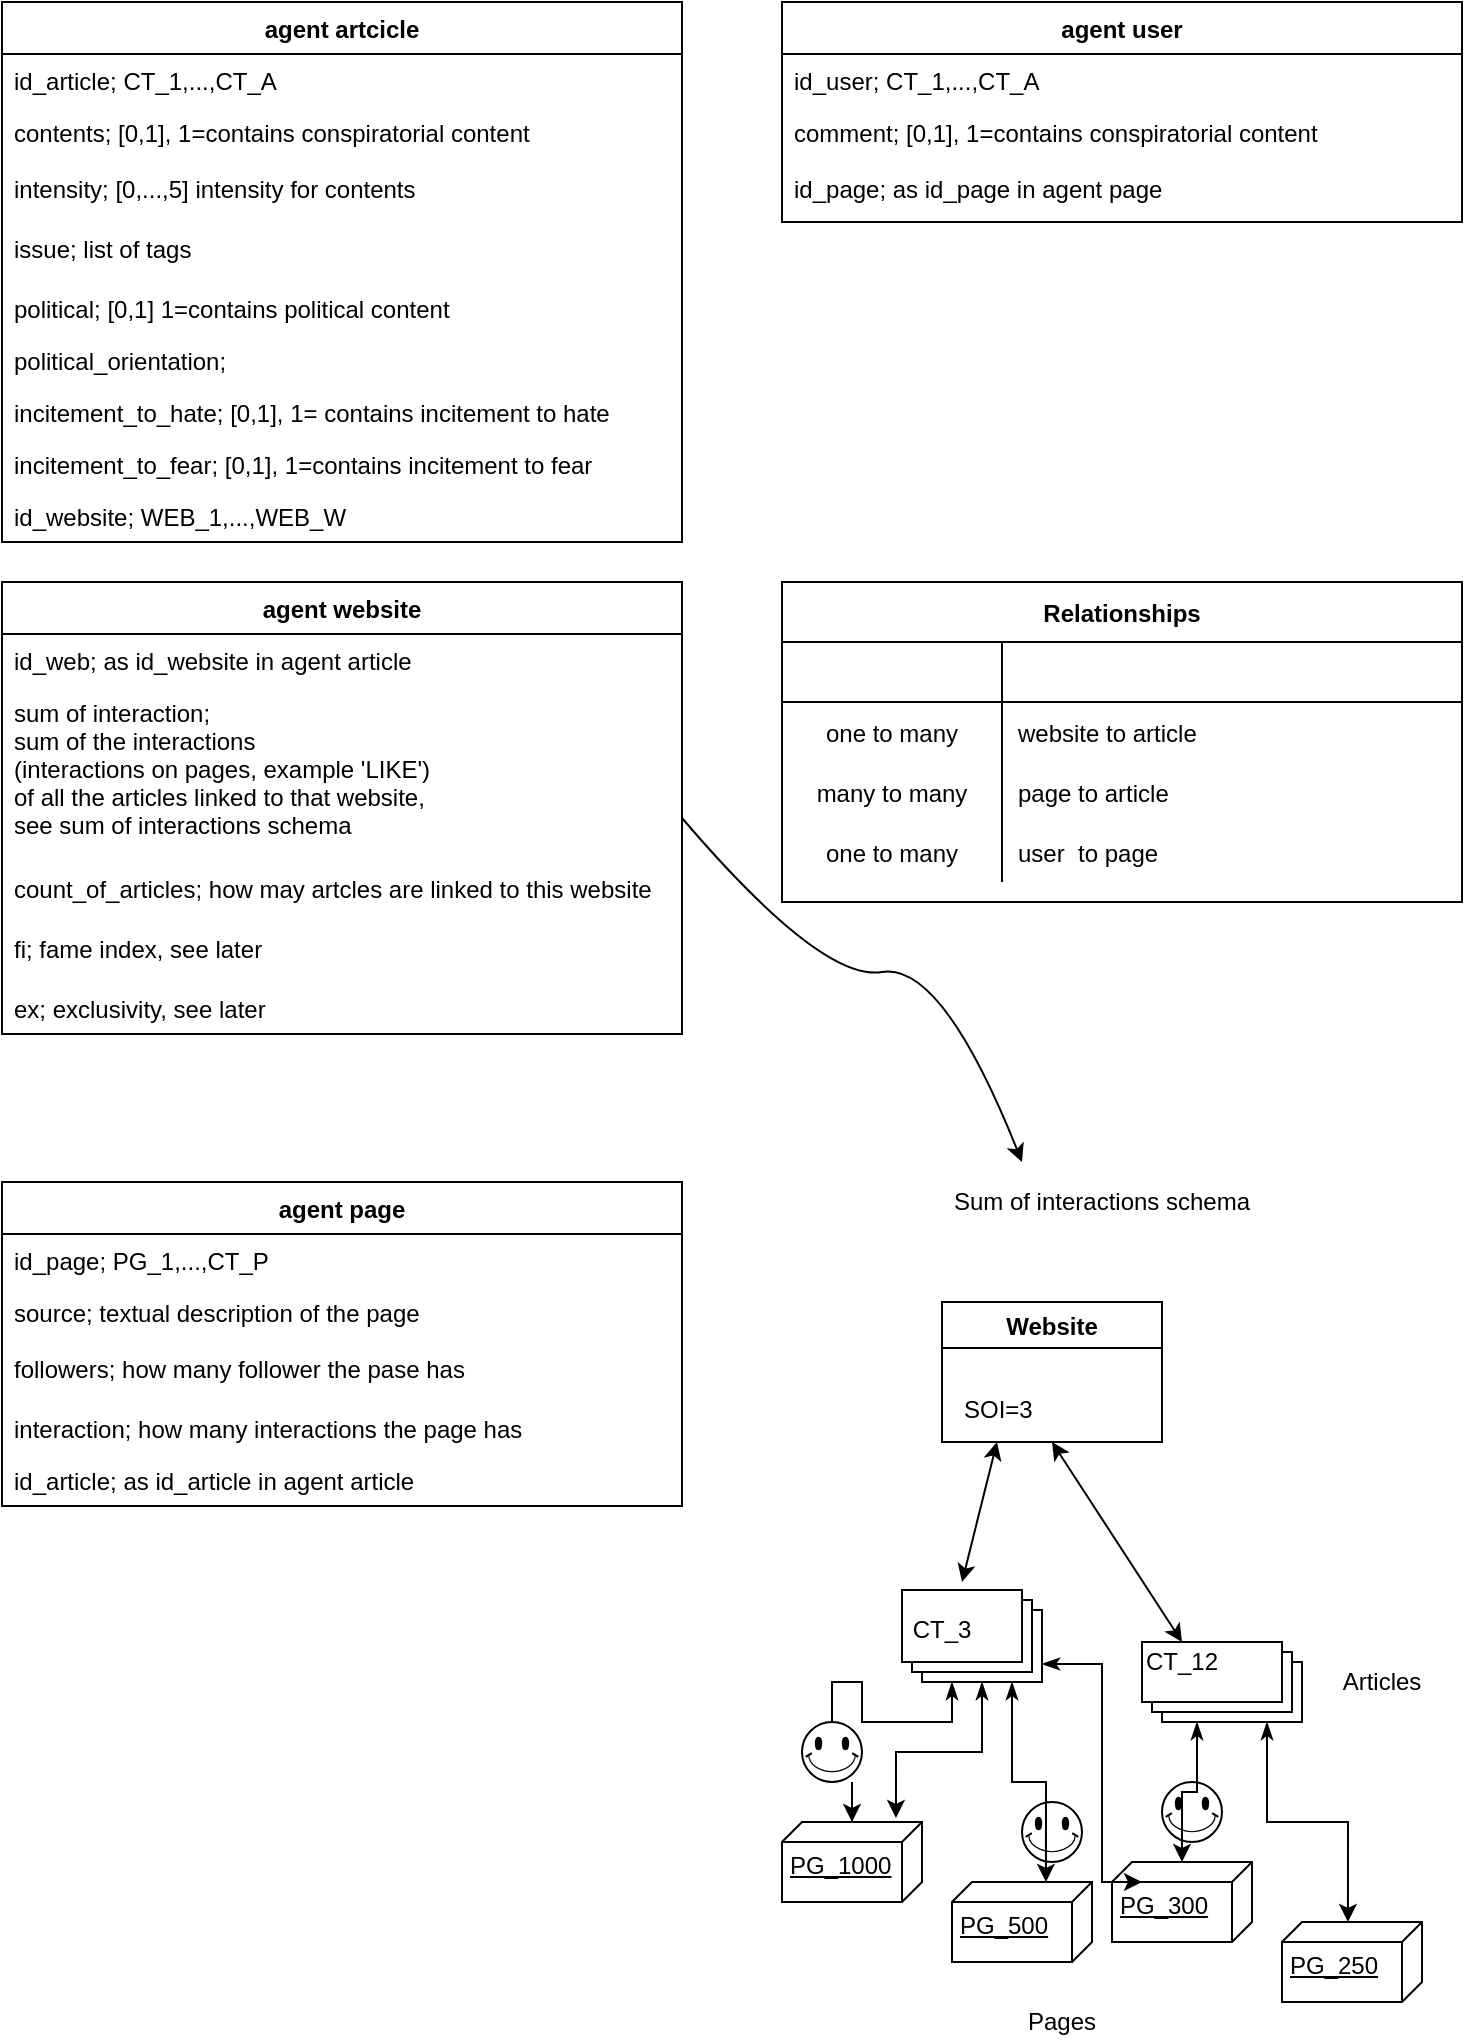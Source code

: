 <mxfile version="14.6.12" type="device"><diagram id="mkxnUrGZpcBaqbedgsRV" name="Page-1"><mxGraphModel dx="1422" dy="859" grid="1" gridSize="10" guides="1" tooltips="1" connect="1" arrows="1" fold="1" page="1" pageScale="1" pageWidth="827" pageHeight="1169" math="0" shadow="0"><root><mxCell id="0"/><mxCell id="1" parent="0"/><mxCell id="N7sJm5TjPJHXRrDXhLCh-1" value="agent artcicle" style="swimlane;fontStyle=1;childLayout=stackLayout;horizontal=1;startSize=26;fillColor=none;horizontalStack=0;resizeParent=1;resizeParentMax=0;resizeLast=0;collapsible=1;marginBottom=0;" parent="1" vertex="1"><mxGeometry x="80" y="40" width="340" height="270" as="geometry"/></mxCell><mxCell id="N7sJm5TjPJHXRrDXhLCh-3" value="id_article; CT_1,...,CT_A" style="text;strokeColor=none;fillColor=none;align=left;verticalAlign=top;spacingLeft=4;spacingRight=4;overflow=hidden;rotatable=0;points=[[0,0.5],[1,0.5]];portConstraint=eastwest;" parent="N7sJm5TjPJHXRrDXhLCh-1" vertex="1"><mxGeometry y="26" width="340" height="26" as="geometry"/></mxCell><mxCell id="N7sJm5TjPJHXRrDXhLCh-4" value="contents; [0,1], 1=contains conspiratorial content" style="text;strokeColor=none;fillColor=none;align=left;verticalAlign=top;spacingLeft=4;spacingRight=4;overflow=hidden;rotatable=0;points=[[0,0.5],[1,0.5]];portConstraint=eastwest;" parent="N7sJm5TjPJHXRrDXhLCh-1" vertex="1"><mxGeometry y="52" width="340" height="28" as="geometry"/></mxCell><mxCell id="N7sJm5TjPJHXRrDXhLCh-5" value="intensity; [0,...,5] intensity for contents" style="text;strokeColor=none;fillColor=none;align=left;verticalAlign=top;spacingLeft=4;spacingRight=4;overflow=hidden;rotatable=0;points=[[0,0.5],[1,0.5]];portConstraint=eastwest;" parent="N7sJm5TjPJHXRrDXhLCh-1" vertex="1"><mxGeometry y="80" width="340" height="30" as="geometry"/></mxCell><mxCell id="N7sJm5TjPJHXRrDXhLCh-7" value="issue; list of tags" style="text;strokeColor=none;fillColor=none;align=left;verticalAlign=top;spacingLeft=4;spacingRight=4;overflow=hidden;rotatable=0;points=[[0,0.5],[1,0.5]];portConstraint=eastwest;" parent="N7sJm5TjPJHXRrDXhLCh-1" vertex="1"><mxGeometry y="110" width="340" height="30" as="geometry"/></mxCell><mxCell id="N7sJm5TjPJHXRrDXhLCh-8" value="political; [0,1] 1=contains political content" style="text;strokeColor=none;fillColor=none;align=left;verticalAlign=top;spacingLeft=4;spacingRight=4;overflow=hidden;rotatable=0;points=[[0,0.5],[1,0.5]];portConstraint=eastwest;" parent="N7sJm5TjPJHXRrDXhLCh-1" vertex="1"><mxGeometry y="140" width="340" height="26" as="geometry"/></mxCell><mxCell id="N7sJm5TjPJHXRrDXhLCh-9" value="political_orientation;" style="text;strokeColor=none;fillColor=none;align=left;verticalAlign=top;spacingLeft=4;spacingRight=4;overflow=hidden;rotatable=0;points=[[0,0.5],[1,0.5]];portConstraint=eastwest;" parent="N7sJm5TjPJHXRrDXhLCh-1" vertex="1"><mxGeometry y="166" width="340" height="26" as="geometry"/></mxCell><mxCell id="N7sJm5TjPJHXRrDXhLCh-11" value="incitement_to_hate; [0,1], 1= contains incitement to hate" style="text;strokeColor=none;fillColor=none;align=left;verticalAlign=top;spacingLeft=4;spacingRight=4;overflow=hidden;rotatable=0;points=[[0,0.5],[1,0.5]];portConstraint=eastwest;" parent="N7sJm5TjPJHXRrDXhLCh-1" vertex="1"><mxGeometry y="192" width="340" height="26" as="geometry"/></mxCell><mxCell id="N7sJm5TjPJHXRrDXhLCh-12" value="incitement_to_fear; [0,1], 1=contains incitement to fear" style="text;strokeColor=none;fillColor=none;align=left;verticalAlign=top;spacingLeft=4;spacingRight=4;overflow=hidden;rotatable=0;points=[[0,0.5],[1,0.5]];portConstraint=eastwest;" parent="N7sJm5TjPJHXRrDXhLCh-1" vertex="1"><mxGeometry y="218" width="340" height="26" as="geometry"/></mxCell><mxCell id="N7sJm5TjPJHXRrDXhLCh-13" value="id_website; WEB_1,...,WEB_W" style="text;strokeColor=none;fillColor=none;align=left;verticalAlign=top;spacingLeft=4;spacingRight=4;overflow=hidden;rotatable=0;points=[[0,0.5],[1,0.5]];portConstraint=eastwest;" parent="N7sJm5TjPJHXRrDXhLCh-1" vertex="1"><mxGeometry y="244" width="340" height="26" as="geometry"/></mxCell><mxCell id="N7sJm5TjPJHXRrDXhLCh-14" value="agent website" style="swimlane;fontStyle=1;childLayout=stackLayout;horizontal=1;startSize=26;fillColor=none;horizontalStack=0;resizeParent=1;resizeParentMax=0;resizeLast=0;collapsible=1;marginBottom=0;" parent="1" vertex="1"><mxGeometry x="80" y="330" width="340" height="226" as="geometry"/></mxCell><mxCell id="N7sJm5TjPJHXRrDXhLCh-15" value="id_web; as id_website in agent article" style="text;strokeColor=none;fillColor=none;align=left;verticalAlign=top;spacingLeft=4;spacingRight=4;overflow=hidden;rotatable=0;points=[[0,0.5],[1,0.5]];portConstraint=eastwest;" parent="N7sJm5TjPJHXRrDXhLCh-14" vertex="1"><mxGeometry y="26" width="340" height="26" as="geometry"/></mxCell><mxCell id="N7sJm5TjPJHXRrDXhLCh-16" value="sum of interaction;&#10;sum of the interactions &#10;(interactions on pages, example 'LIKE')&#10;of all the articles linked to that website,&#10;see sum of interactions schema" style="text;strokeColor=none;fillColor=none;align=left;verticalAlign=top;spacingLeft=4;spacingRight=4;overflow=hidden;rotatable=0;points=[[0,0.5],[1,0.5]];portConstraint=eastwest;" parent="N7sJm5TjPJHXRrDXhLCh-14" vertex="1"><mxGeometry y="52" width="340" height="88" as="geometry"/></mxCell><mxCell id="N7sJm5TjPJHXRrDXhLCh-17" value="count_of_articles; how may artcles are linked to this website" style="text;strokeColor=none;fillColor=none;align=left;verticalAlign=top;spacingLeft=4;spacingRight=4;overflow=hidden;rotatable=0;points=[[0,0.5],[1,0.5]];portConstraint=eastwest;" parent="N7sJm5TjPJHXRrDXhLCh-14" vertex="1"><mxGeometry y="140" width="340" height="30" as="geometry"/></mxCell><mxCell id="N7sJm5TjPJHXRrDXhLCh-18" value="fi; fame index, see later" style="text;strokeColor=none;fillColor=none;align=left;verticalAlign=top;spacingLeft=4;spacingRight=4;overflow=hidden;rotatable=0;points=[[0,0.5],[1,0.5]];portConstraint=eastwest;" parent="N7sJm5TjPJHXRrDXhLCh-14" vertex="1"><mxGeometry y="170" width="340" height="30" as="geometry"/></mxCell><mxCell id="N7sJm5TjPJHXRrDXhLCh-19" value="ex; exclusivity, see later" style="text;strokeColor=none;fillColor=none;align=left;verticalAlign=top;spacingLeft=4;spacingRight=4;overflow=hidden;rotatable=0;points=[[0,0.5],[1,0.5]];portConstraint=eastwest;" parent="N7sJm5TjPJHXRrDXhLCh-14" vertex="1"><mxGeometry y="200" width="340" height="26" as="geometry"/></mxCell><mxCell id="N7sJm5TjPJHXRrDXhLCh-24" value="agent page" style="swimlane;fontStyle=1;childLayout=stackLayout;horizontal=1;startSize=26;fillColor=none;horizontalStack=0;resizeParent=1;resizeParentMax=0;resizeLast=0;collapsible=1;marginBottom=0;" parent="1" vertex="1"><mxGeometry x="80" y="630" width="340" height="162" as="geometry"/></mxCell><mxCell id="N7sJm5TjPJHXRrDXhLCh-25" value="id_page; PG_1,...,CT_P" style="text;strokeColor=none;fillColor=none;align=left;verticalAlign=top;spacingLeft=4;spacingRight=4;overflow=hidden;rotatable=0;points=[[0,0.5],[1,0.5]];portConstraint=eastwest;" parent="N7sJm5TjPJHXRrDXhLCh-24" vertex="1"><mxGeometry y="26" width="340" height="26" as="geometry"/></mxCell><mxCell id="N7sJm5TjPJHXRrDXhLCh-26" value="source; textual description of the page " style="text;strokeColor=none;fillColor=none;align=left;verticalAlign=top;spacingLeft=4;spacingRight=4;overflow=hidden;rotatable=0;points=[[0,0.5],[1,0.5]];portConstraint=eastwest;" parent="N7sJm5TjPJHXRrDXhLCh-24" vertex="1"><mxGeometry y="52" width="340" height="28" as="geometry"/></mxCell><mxCell id="N7sJm5TjPJHXRrDXhLCh-27" value="followers; how many follower the pase has" style="text;strokeColor=none;fillColor=none;align=left;verticalAlign=top;spacingLeft=4;spacingRight=4;overflow=hidden;rotatable=0;points=[[0,0.5],[1,0.5]];portConstraint=eastwest;" parent="N7sJm5TjPJHXRrDXhLCh-24" vertex="1"><mxGeometry y="80" width="340" height="30" as="geometry"/></mxCell><mxCell id="N7sJm5TjPJHXRrDXhLCh-29" value="interaction; how many interactions the page has" style="text;strokeColor=none;fillColor=none;align=left;verticalAlign=top;spacingLeft=4;spacingRight=4;overflow=hidden;rotatable=0;points=[[0,0.5],[1,0.5]];portConstraint=eastwest;" parent="N7sJm5TjPJHXRrDXhLCh-24" vertex="1"><mxGeometry y="110" width="340" height="26" as="geometry"/></mxCell><mxCell id="N7sJm5TjPJHXRrDXhLCh-33" value="id_article; as id_article in agent article" style="text;strokeColor=none;fillColor=none;align=left;verticalAlign=top;spacingLeft=4;spacingRight=4;overflow=hidden;rotatable=0;points=[[0,0.5],[1,0.5]];portConstraint=eastwest;" parent="N7sJm5TjPJHXRrDXhLCh-24" vertex="1"><mxGeometry y="136" width="340" height="26" as="geometry"/></mxCell><mxCell id="N7sJm5TjPJHXRrDXhLCh-34" value="agent user" style="swimlane;fontStyle=1;childLayout=stackLayout;horizontal=1;startSize=26;fillColor=none;horizontalStack=0;resizeParent=1;resizeParentMax=0;resizeLast=0;collapsible=1;marginBottom=0;" parent="1" vertex="1"><mxGeometry x="470" y="40" width="340" height="110" as="geometry"/></mxCell><mxCell id="N7sJm5TjPJHXRrDXhLCh-35" value="id_user; CT_1,...,CT_A" style="text;strokeColor=none;fillColor=none;align=left;verticalAlign=top;spacingLeft=4;spacingRight=4;overflow=hidden;rotatable=0;points=[[0,0.5],[1,0.5]];portConstraint=eastwest;" parent="N7sJm5TjPJHXRrDXhLCh-34" vertex="1"><mxGeometry y="26" width="340" height="26" as="geometry"/></mxCell><mxCell id="N7sJm5TjPJHXRrDXhLCh-36" value="comment; [0,1], 1=contains conspiratorial content" style="text;strokeColor=none;fillColor=none;align=left;verticalAlign=top;spacingLeft=4;spacingRight=4;overflow=hidden;rotatable=0;points=[[0,0.5],[1,0.5]];portConstraint=eastwest;" parent="N7sJm5TjPJHXRrDXhLCh-34" vertex="1"><mxGeometry y="52" width="340" height="28" as="geometry"/></mxCell><mxCell id="N7sJm5TjPJHXRrDXhLCh-37" value="id_page; as id_page in agent page" style="text;strokeColor=none;fillColor=none;align=left;verticalAlign=top;spacingLeft=4;spacingRight=4;overflow=hidden;rotatable=0;points=[[0,0.5],[1,0.5]];portConstraint=eastwest;" parent="N7sJm5TjPJHXRrDXhLCh-34" vertex="1"><mxGeometry y="80" width="340" height="30" as="geometry"/></mxCell><mxCell id="N7sJm5TjPJHXRrDXhLCh-44" value="Relationships" style="shape=table;startSize=30;container=1;collapsible=1;childLayout=tableLayout;fixedRows=1;rowLines=0;fontStyle=1;align=center;resizeLast=1;" parent="1" vertex="1"><mxGeometry x="470" y="330" width="340" height="160" as="geometry"/></mxCell><mxCell id="N7sJm5TjPJHXRrDXhLCh-45" value="" style="shape=partialRectangle;collapsible=0;dropTarget=0;pointerEvents=0;fillColor=none;top=0;left=0;bottom=1;right=0;points=[[0,0.5],[1,0.5]];portConstraint=eastwest;" parent="N7sJm5TjPJHXRrDXhLCh-44" vertex="1"><mxGeometry y="30" width="340" height="30" as="geometry"/></mxCell><mxCell id="N7sJm5TjPJHXRrDXhLCh-46" value="" style="shape=partialRectangle;connectable=0;fillColor=none;top=0;left=0;bottom=0;right=0;fontStyle=1;overflow=hidden;" parent="N7sJm5TjPJHXRrDXhLCh-45" vertex="1"><mxGeometry width="110" height="30" as="geometry"/></mxCell><mxCell id="N7sJm5TjPJHXRrDXhLCh-47" value="" style="shape=partialRectangle;connectable=0;fillColor=none;top=0;left=0;bottom=0;right=0;align=left;spacingLeft=6;fontStyle=5;overflow=hidden;" parent="N7sJm5TjPJHXRrDXhLCh-45" vertex="1"><mxGeometry x="110" width="230" height="30" as="geometry"/></mxCell><mxCell id="N7sJm5TjPJHXRrDXhLCh-48" value="" style="shape=partialRectangle;collapsible=0;dropTarget=0;pointerEvents=0;fillColor=none;top=0;left=0;bottom=0;right=0;points=[[0,0.5],[1,0.5]];portConstraint=eastwest;" parent="N7sJm5TjPJHXRrDXhLCh-44" vertex="1"><mxGeometry y="60" width="340" height="30" as="geometry"/></mxCell><mxCell id="N7sJm5TjPJHXRrDXhLCh-49" value="one to many" style="shape=partialRectangle;connectable=0;fillColor=none;top=0;left=0;bottom=0;right=0;editable=1;overflow=hidden;" parent="N7sJm5TjPJHXRrDXhLCh-48" vertex="1"><mxGeometry width="110" height="30" as="geometry"/></mxCell><mxCell id="N7sJm5TjPJHXRrDXhLCh-50" value="website to article" style="shape=partialRectangle;connectable=0;fillColor=none;top=0;left=0;bottom=0;right=0;align=left;spacingLeft=6;overflow=hidden;" parent="N7sJm5TjPJHXRrDXhLCh-48" vertex="1"><mxGeometry x="110" width="230" height="30" as="geometry"/></mxCell><mxCell id="N7sJm5TjPJHXRrDXhLCh-51" value="" style="shape=partialRectangle;collapsible=0;dropTarget=0;pointerEvents=0;fillColor=none;top=0;left=0;bottom=0;right=0;points=[[0,0.5],[1,0.5]];portConstraint=eastwest;" parent="N7sJm5TjPJHXRrDXhLCh-44" vertex="1"><mxGeometry y="90" width="340" height="30" as="geometry"/></mxCell><mxCell id="N7sJm5TjPJHXRrDXhLCh-52" value="many to many" style="shape=partialRectangle;connectable=0;fillColor=none;top=0;left=0;bottom=0;right=0;editable=1;overflow=hidden;" parent="N7sJm5TjPJHXRrDXhLCh-51" vertex="1"><mxGeometry width="110" height="30" as="geometry"/></mxCell><mxCell id="N7sJm5TjPJHXRrDXhLCh-53" value="page to article" style="shape=partialRectangle;connectable=0;fillColor=none;top=0;left=0;bottom=0;right=0;align=left;spacingLeft=6;overflow=hidden;" parent="N7sJm5TjPJHXRrDXhLCh-51" vertex="1"><mxGeometry x="110" width="230" height="30" as="geometry"/></mxCell><mxCell id="N7sJm5TjPJHXRrDXhLCh-54" value="" style="shape=partialRectangle;collapsible=0;dropTarget=0;pointerEvents=0;fillColor=none;top=0;left=0;bottom=0;right=0;points=[[0,0.5],[1,0.5]];portConstraint=eastwest;" parent="N7sJm5TjPJHXRrDXhLCh-44" vertex="1"><mxGeometry y="120" width="340" height="30" as="geometry"/></mxCell><mxCell id="N7sJm5TjPJHXRrDXhLCh-55" value="one to many" style="shape=partialRectangle;connectable=0;fillColor=none;top=0;left=0;bottom=0;right=0;editable=1;overflow=hidden;" parent="N7sJm5TjPJHXRrDXhLCh-54" vertex="1"><mxGeometry width="110" height="30" as="geometry"/></mxCell><mxCell id="N7sJm5TjPJHXRrDXhLCh-56" value="user  to page" style="shape=partialRectangle;connectable=0;fillColor=none;top=0;left=0;bottom=0;right=0;align=left;spacingLeft=6;overflow=hidden;" parent="N7sJm5TjPJHXRrDXhLCh-54" vertex="1"><mxGeometry x="110" width="230" height="30" as="geometry"/></mxCell><mxCell id="mab-okCs_UeBffUaz_QN-1" value="" style="group" vertex="1" connectable="0" parent="1"><mxGeometry x="470" y="630" width="320" height="430" as="geometry"/></mxCell><mxCell id="N7sJm5TjPJHXRrDXhLCh-90" value="" style="verticalLabelPosition=bottom;verticalAlign=top;html=1;shape=mxgraph.basic.smiley;fillColor=none;shadow=0;" parent="mab-okCs_UeBffUaz_QN-1" vertex="1"><mxGeometry x="10" y="270" width="30" height="30" as="geometry"/></mxCell><mxCell id="N7sJm5TjPJHXRrDXhLCh-93" value="" style="verticalLabelPosition=bottom;verticalAlign=top;html=1;shape=mxgraph.basic.smiley;fillColor=none;" parent="mab-okCs_UeBffUaz_QN-1" vertex="1"><mxGeometry x="190" y="300" width="30" height="30" as="geometry"/></mxCell><mxCell id="N7sJm5TjPJHXRrDXhLCh-92" value="" style="verticalLabelPosition=bottom;verticalAlign=top;html=1;shape=mxgraph.basic.smiley;fillColor=none;" parent="mab-okCs_UeBffUaz_QN-1" vertex="1"><mxGeometry x="120" y="310" width="30" height="30" as="geometry"/></mxCell><mxCell id="N7sJm5TjPJHXRrDXhLCh-57" value="Sum of interactions schema" style="text;html=1;strokeColor=none;fillColor=none;align=center;verticalAlign=middle;whiteSpace=wrap;rounded=0;" parent="mab-okCs_UeBffUaz_QN-1" vertex="1"><mxGeometry x="30" width="260" height="20" as="geometry"/></mxCell><mxCell id="N7sJm5TjPJHXRrDXhLCh-58" value="Website" style="swimlane;" parent="mab-okCs_UeBffUaz_QN-1" vertex="1"><mxGeometry x="80" y="60" width="110" height="70" as="geometry"/></mxCell><mxCell id="N7sJm5TjPJHXRrDXhLCh-59" value="SOI=3" style="text;strokeColor=none;fillColor=none;align=left;verticalAlign=top;spacingLeft=4;spacingRight=4;overflow=hidden;rotatable=0;points=[[0,0.5],[1,0.5]];portConstraint=eastwest;" parent="N7sJm5TjPJHXRrDXhLCh-58" vertex="1"><mxGeometry x="5" y="40" width="100" height="26" as="geometry"/></mxCell><mxCell id="N7sJm5TjPJHXRrDXhLCh-62" value="" style="endArrow=classic;startArrow=classic;html=1;entryX=0.5;entryY=1;entryDx=0;entryDy=0;exitX=0.5;exitY=0;exitDx=0;exitDy=0;" parent="mab-okCs_UeBffUaz_QN-1" source="N7sJm5TjPJHXRrDXhLCh-73" target="N7sJm5TjPJHXRrDXhLCh-58" edge="1"><mxGeometry width="50" height="50" relative="1" as="geometry"><mxPoint x="210" y="220" as="sourcePoint"/><mxPoint x="160" y="150" as="targetPoint"/></mxGeometry></mxCell><mxCell id="N7sJm5TjPJHXRrDXhLCh-64" value="" style="endArrow=classic;startArrow=classic;html=1;entryX=0.25;entryY=1;entryDx=0;entryDy=0;" parent="mab-okCs_UeBffUaz_QN-1" target="N7sJm5TjPJHXRrDXhLCh-58" edge="1"><mxGeometry width="50" height="50" relative="1" as="geometry"><mxPoint x="90" y="200" as="sourcePoint"/><mxPoint x="130" y="150" as="targetPoint"/></mxGeometry></mxCell><mxCell id="N7sJm5TjPJHXRrDXhLCh-82" style="edgeStyle=orthogonalEdgeStyle;rounded=0;orthogonalLoop=1;jettySize=auto;html=1;exitX=0;exitY=0;exitDx=25;exitDy=46;exitPerimeter=0;startArrow=none;startFill=1;" parent="mab-okCs_UeBffUaz_QN-1" source="N7sJm5TjPJHXRrDXhLCh-90" target="N7sJm5TjPJHXRrDXhLCh-76" edge="1"><mxGeometry relative="1" as="geometry"/></mxCell><mxCell id="N7sJm5TjPJHXRrDXhLCh-70" value="" style="verticalLabelPosition=bottom;verticalAlign=top;html=1;shape=mxgraph.basic.layered_rect;dx=10;outlineConnect=0;" parent="mab-okCs_UeBffUaz_QN-1" vertex="1"><mxGeometry x="60" y="204" width="70" height="46" as="geometry"/></mxCell><mxCell id="N7sJm5TjPJHXRrDXhLCh-71" value="" style="verticalLabelPosition=bottom;verticalAlign=top;html=1;shape=mxgraph.basic.layered_rect;dx=10;outlineConnect=0;" parent="mab-okCs_UeBffUaz_QN-1" vertex="1"><mxGeometry x="180" y="230" width="80" height="40" as="geometry"/></mxCell><mxCell id="N7sJm5TjPJHXRrDXhLCh-72" value="CT_3" style="text;html=1;strokeColor=none;fillColor=none;align=center;verticalAlign=middle;whiteSpace=wrap;rounded=0;" parent="mab-okCs_UeBffUaz_QN-1" vertex="1"><mxGeometry x="60" y="214" width="40" height="20" as="geometry"/></mxCell><mxCell id="N7sJm5TjPJHXRrDXhLCh-73" value="CT_12" style="text;html=1;strokeColor=none;fillColor=none;align=center;verticalAlign=middle;whiteSpace=wrap;rounded=0;" parent="mab-okCs_UeBffUaz_QN-1" vertex="1"><mxGeometry x="180" y="230" width="40" height="20" as="geometry"/></mxCell><mxCell id="N7sJm5TjPJHXRrDXhLCh-75" value="Articles" style="text;html=1;strokeColor=none;fillColor=none;align=center;verticalAlign=middle;whiteSpace=wrap;rounded=0;" parent="mab-okCs_UeBffUaz_QN-1" vertex="1"><mxGeometry x="280" y="240" width="40" height="20" as="geometry"/></mxCell><mxCell id="N7sJm5TjPJHXRrDXhLCh-76" value="PG_1000" style="verticalAlign=top;align=left;spacingTop=8;spacingLeft=2;spacingRight=12;shape=cube;size=10;direction=south;fontStyle=4;html=1;fillColor=none;" parent="mab-okCs_UeBffUaz_QN-1" vertex="1"><mxGeometry y="320" width="70" height="40" as="geometry"/></mxCell><mxCell id="N7sJm5TjPJHXRrDXhLCh-83" style="edgeStyle=orthogonalEdgeStyle;rounded=0;orthogonalLoop=1;jettySize=auto;html=1;exitX=0;exitY=0;exitDx=40;exitDy=46;exitPerimeter=0;entryX=-0.05;entryY=0.186;entryDx=0;entryDy=0;entryPerimeter=0;startArrow=classicThin;startFill=1;" parent="mab-okCs_UeBffUaz_QN-1" source="N7sJm5TjPJHXRrDXhLCh-70" target="N7sJm5TjPJHXRrDXhLCh-76" edge="1"><mxGeometry relative="1" as="geometry"/></mxCell><mxCell id="N7sJm5TjPJHXRrDXhLCh-77" value="PG_500" style="verticalAlign=top;align=left;spacingTop=8;spacingLeft=2;spacingRight=12;shape=cube;size=10;direction=south;fontStyle=4;html=1;fillColor=none;" parent="mab-okCs_UeBffUaz_QN-1" vertex="1"><mxGeometry x="85" y="350" width="70" height="40" as="geometry"/></mxCell><mxCell id="N7sJm5TjPJHXRrDXhLCh-84" style="edgeStyle=orthogonalEdgeStyle;rounded=0;orthogonalLoop=1;jettySize=auto;html=1;exitX=0;exitY=0;exitDx=55;exitDy=46;exitPerimeter=0;entryX=0;entryY=0.329;entryDx=0;entryDy=0;entryPerimeter=0;startArrow=classicThin;startFill=1;" parent="mab-okCs_UeBffUaz_QN-1" source="N7sJm5TjPJHXRrDXhLCh-70" target="N7sJm5TjPJHXRrDXhLCh-77" edge="1"><mxGeometry relative="1" as="geometry"/></mxCell><mxCell id="N7sJm5TjPJHXRrDXhLCh-78" value="PG_300" style="verticalAlign=top;align=left;spacingTop=8;spacingLeft=2;spacingRight=12;shape=cube;size=10;direction=south;fontStyle=4;html=1;fillColor=none;" parent="mab-okCs_UeBffUaz_QN-1" vertex="1"><mxGeometry x="165" y="340" width="70" height="40" as="geometry"/></mxCell><mxCell id="N7sJm5TjPJHXRrDXhLCh-85" style="edgeStyle=orthogonalEdgeStyle;rounded=0;orthogonalLoop=1;jettySize=auto;html=1;exitX=0;exitY=0;exitDx=70;exitDy=37;exitPerimeter=0;entryX=0.25;entryY=0.786;entryDx=0;entryDy=0;entryPerimeter=0;startArrow=classicThin;startFill=1;" parent="mab-okCs_UeBffUaz_QN-1" source="N7sJm5TjPJHXRrDXhLCh-70" target="N7sJm5TjPJHXRrDXhLCh-78" edge="1"><mxGeometry relative="1" as="geometry"><Array as="points"><mxPoint x="160" y="241"/><mxPoint x="160" y="350"/></Array></mxGeometry></mxCell><mxCell id="N7sJm5TjPJHXRrDXhLCh-86" style="edgeStyle=orthogonalEdgeStyle;rounded=0;orthogonalLoop=1;jettySize=auto;html=1;exitX=0;exitY=0;exitDx=27.5;exitDy=40;exitPerimeter=0;startArrow=classicThin;startFill=1;" parent="mab-okCs_UeBffUaz_QN-1" source="N7sJm5TjPJHXRrDXhLCh-71" target="N7sJm5TjPJHXRrDXhLCh-78" edge="1"><mxGeometry relative="1" as="geometry"/></mxCell><mxCell id="N7sJm5TjPJHXRrDXhLCh-79" value="PG_250" style="verticalAlign=top;align=left;spacingTop=8;spacingLeft=2;spacingRight=12;shape=cube;size=10;direction=south;fontStyle=4;html=1;fillColor=none;" parent="mab-okCs_UeBffUaz_QN-1" vertex="1"><mxGeometry x="250" y="370" width="70" height="40" as="geometry"/></mxCell><mxCell id="N7sJm5TjPJHXRrDXhLCh-89" value="Pages" style="text;html=1;strokeColor=none;fillColor=none;align=center;verticalAlign=middle;whiteSpace=wrap;rounded=0;" parent="mab-okCs_UeBffUaz_QN-1" vertex="1"><mxGeometry x="120" y="410" width="40" height="20" as="geometry"/></mxCell><mxCell id="N7sJm5TjPJHXRrDXhLCh-87" style="edgeStyle=orthogonalEdgeStyle;rounded=0;orthogonalLoop=1;jettySize=auto;html=1;exitX=0;exitY=0;exitDx=62.5;exitDy=40;exitPerimeter=0;entryX=0;entryY=0.529;entryDx=0;entryDy=0;entryPerimeter=0;startArrow=classicThin;startFill=1;" parent="mab-okCs_UeBffUaz_QN-1" source="N7sJm5TjPJHXRrDXhLCh-71" target="N7sJm5TjPJHXRrDXhLCh-79" edge="1"><mxGeometry relative="1" as="geometry"/></mxCell><mxCell id="N7sJm5TjPJHXRrDXhLCh-91" value="" style="edgeStyle=orthogonalEdgeStyle;rounded=0;orthogonalLoop=1;jettySize=auto;html=1;exitX=0;exitY=0;exitDx=25;exitDy=46;exitPerimeter=0;startArrow=classicThin;startFill=1;endArrow=none;" parent="mab-okCs_UeBffUaz_QN-1" source="N7sJm5TjPJHXRrDXhLCh-70" target="N7sJm5TjPJHXRrDXhLCh-90" edge="1"><mxGeometry relative="1" as="geometry"><mxPoint x="85" y="250" as="sourcePoint"/><mxPoint x="35" y="320" as="targetPoint"/></mxGeometry></mxCell><mxCell id="mab-okCs_UeBffUaz_QN-3" value="" style="curved=1;endArrow=classic;html=1;exitX=1;exitY=0.75;exitDx=0;exitDy=0;exitPerimeter=0;" edge="1" parent="1" source="N7sJm5TjPJHXRrDXhLCh-16"><mxGeometry width="50" height="50" relative="1" as="geometry"><mxPoint x="490" y="570" as="sourcePoint"/><mxPoint x="590" y="620" as="targetPoint"/><Array as="points"><mxPoint x="490" y="530"/><mxPoint x="550" y="520"/></Array></mxGeometry></mxCell></root></mxGraphModel></diagram></mxfile>